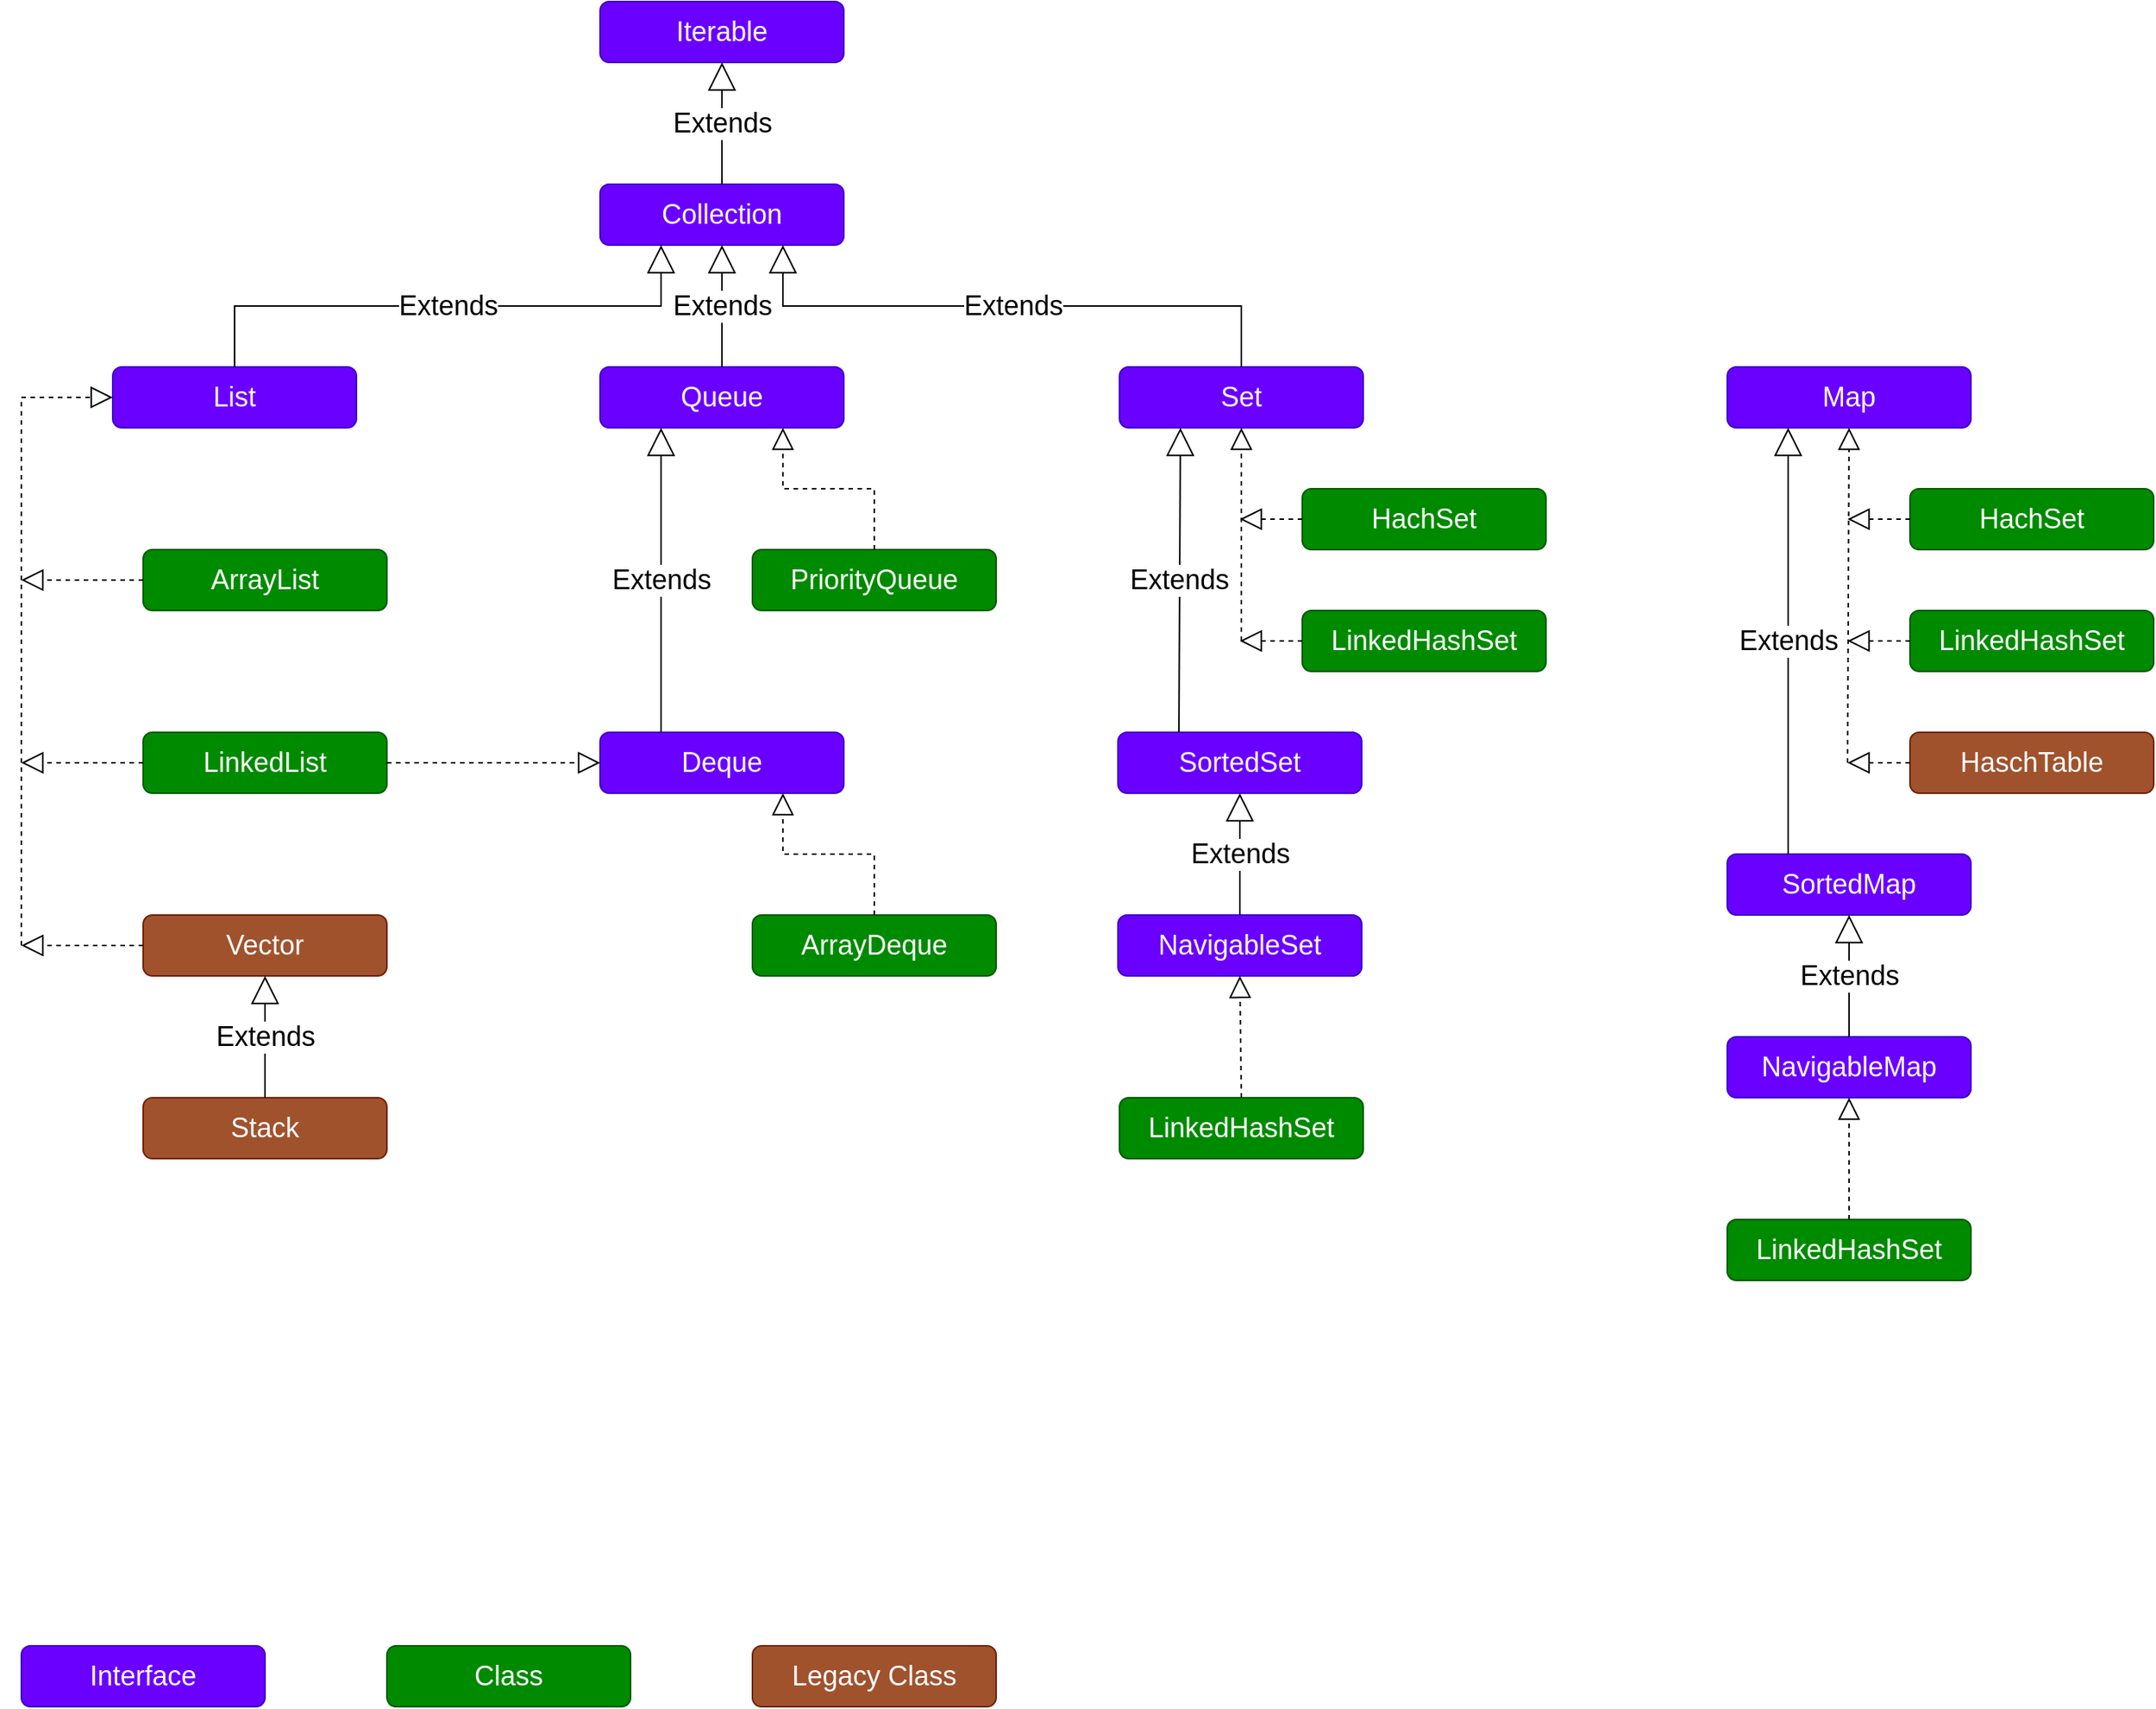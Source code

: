 <mxfile version="20.5.3" type="embed"><diagram id="23iRSUPoRavnBvh4doch" name="Page-1"><mxGraphModel dx="1002" dy="609" grid="1" gridSize="10" guides="1" tooltips="1" connect="1" arrows="1" fold="1" page="0" pageScale="1" pageWidth="827" pageHeight="1169" math="0" shadow="0"><root><mxCell id="0"/><mxCell id="1" parent="0"/><mxCell id="2" value="&lt;font style=&quot;font-size: 18px;&quot;&gt;Iterable&lt;/font&gt;" style="rounded=1;whiteSpace=wrap;html=1;fillColor=#6a00ff;fontColor=#ffffff;strokeColor=#3700CC;" vertex="1" parent="1"><mxGeometry x="460" y="80" width="160" height="40" as="geometry"/></mxCell><mxCell id="3" value="&lt;font style=&quot;font-size: 18px;&quot;&gt;Collection&lt;/font&gt;" style="rounded=1;whiteSpace=wrap;html=1;fillColor=#6a00ff;fontColor=#ffffff;strokeColor=#3700CC;" vertex="1" parent="1"><mxGeometry x="460" y="200" width="160" height="40" as="geometry"/></mxCell><mxCell id="4" value="&lt;font style=&quot;font-size: 18px;&quot;&gt;Interface&lt;/font&gt;" style="rounded=1;whiteSpace=wrap;html=1;fillColor=#6a00ff;fontColor=#ffffff;strokeColor=#3700CC;" vertex="1" parent="1"><mxGeometry x="80" y="1160" width="160" height="40" as="geometry"/></mxCell><mxCell id="5" value="Extends" style="endArrow=block;endSize=16;endFill=0;html=1;rounded=0;fontSize=18;exitX=0.5;exitY=0;exitDx=0;exitDy=0;entryX=0.5;entryY=1;entryDx=0;entryDy=0;" edge="1" parent="1" source="3" target="2"><mxGeometry width="160" relative="1" as="geometry"><mxPoint x="120" y="190" as="sourcePoint"/><mxPoint x="230" y="370" as="targetPoint"/></mxGeometry></mxCell><mxCell id="6" value="&lt;font style=&quot;font-size: 18px;&quot;&gt;List&lt;/font&gt;" style="rounded=1;whiteSpace=wrap;html=1;fillColor=#6a00ff;fontColor=#ffffff;strokeColor=#3700CC;" vertex="1" parent="1"><mxGeometry x="140" y="320" width="160" height="40" as="geometry"/></mxCell><mxCell id="7" value="&lt;span style=&quot;font-size: 18px;&quot;&gt;Queue&lt;/span&gt;" style="rounded=1;whiteSpace=wrap;html=1;fillColor=#6a00ff;fontColor=#ffffff;strokeColor=#3700CC;" vertex="1" parent="1"><mxGeometry x="460" y="320" width="160" height="40" as="geometry"/></mxCell><mxCell id="8" value="&lt;font style=&quot;font-size: 18px;&quot;&gt;Set&lt;/font&gt;" style="rounded=1;whiteSpace=wrap;html=1;fillColor=#6a00ff;fontColor=#ffffff;strokeColor=#3700CC;" vertex="1" parent="1"><mxGeometry x="801" y="320" width="160" height="40" as="geometry"/></mxCell><mxCell id="9" value="&lt;font style=&quot;font-size: 18px;&quot;&gt;Class&lt;/font&gt;" style="rounded=1;whiteSpace=wrap;html=1;fillColor=#008a00;fontColor=#ffffff;strokeColor=#005700;" vertex="1" parent="1"><mxGeometry x="320" y="1160" width="160" height="40" as="geometry"/></mxCell><mxCell id="11" value="&lt;font style=&quot;font-size: 18px;&quot;&gt;Legacy Class&lt;/font&gt;" style="rounded=1;whiteSpace=wrap;html=1;fillColor=#a0522d;fontColor=#ffffff;strokeColor=#6D1F00;" vertex="1" parent="1"><mxGeometry x="560" y="1160" width="160" height="40" as="geometry"/></mxCell><mxCell id="13" value="&lt;font style=&quot;font-size: 18px;&quot;&gt;ArrayList&lt;/font&gt;" style="rounded=1;whiteSpace=wrap;html=1;fillColor=#008a00;fontColor=#ffffff;strokeColor=#005700;" vertex="1" parent="1"><mxGeometry x="160" y="440" width="160" height="40" as="geometry"/></mxCell><mxCell id="14" value="&lt;font style=&quot;font-size: 18px;&quot;&gt;LinkedList&lt;/font&gt;" style="rounded=1;whiteSpace=wrap;html=1;fillColor=#008a00;fontColor=#ffffff;strokeColor=#005700;" vertex="1" parent="1"><mxGeometry x="160" y="560" width="160" height="40" as="geometry"/></mxCell><mxCell id="15" value="&lt;font style=&quot;font-size: 18px;&quot;&gt;Vector&lt;/font&gt;" style="rounded=1;whiteSpace=wrap;html=1;fillColor=#a0522d;fontColor=#ffffff;strokeColor=#6D1F00;" vertex="1" parent="1"><mxGeometry x="160" y="680" width="160" height="40" as="geometry"/></mxCell><mxCell id="16" value="&lt;font style=&quot;font-size: 18px;&quot;&gt;Stack&lt;/font&gt;" style="rounded=1;whiteSpace=wrap;html=1;fillColor=#a0522d;fontColor=#ffffff;strokeColor=#6D1F00;" vertex="1" parent="1"><mxGeometry x="160" y="800" width="160" height="40" as="geometry"/></mxCell><mxCell id="17" value="" style="endArrow=block;dashed=1;endFill=0;endSize=12;html=1;rounded=0;fontSize=18;entryX=0;entryY=0.5;entryDx=0;entryDy=0;edgeStyle=orthogonalEdgeStyle;" edge="1" parent="1" target="6"><mxGeometry width="160" relative="1" as="geometry"><mxPoint x="80" y="700" as="sourcePoint"/><mxPoint x="530" y="680" as="targetPoint"/><Array as="points"><mxPoint x="80" y="540"/><mxPoint x="80" y="340"/></Array></mxGeometry></mxCell><mxCell id="18" value="&lt;span style=&quot;font-size: 18px;&quot;&gt;Deque&lt;br&gt;&lt;/span&gt;" style="rounded=1;whiteSpace=wrap;html=1;fillColor=#6a00ff;fontColor=#ffffff;strokeColor=#3700CC;" vertex="1" parent="1"><mxGeometry x="460" y="560" width="160" height="40" as="geometry"/></mxCell><mxCell id="19" value="&lt;font style=&quot;font-size: 18px;&quot;&gt;ArrayDeque&lt;/font&gt;" style="rounded=1;whiteSpace=wrap;html=1;fillColor=#008a00;fontColor=#ffffff;strokeColor=#005700;" vertex="1" parent="1"><mxGeometry x="560" y="680" width="160" height="40" as="geometry"/></mxCell><mxCell id="20" value="&lt;font style=&quot;font-size: 18px;&quot;&gt;PriorityQueue&lt;/font&gt;" style="rounded=1;whiteSpace=wrap;html=1;fillColor=#008a00;fontColor=#ffffff;strokeColor=#005700;" vertex="1" parent="1"><mxGeometry x="560" y="440" width="160" height="40" as="geometry"/></mxCell><mxCell id="21" value="Extends" style="endArrow=block;endSize=16;endFill=0;html=1;rounded=0;fontSize=18;exitX=0.5;exitY=0;exitDx=0;exitDy=0;entryX=0.5;entryY=1;entryDx=0;entryDy=0;" edge="1" parent="1" source="16" target="15"><mxGeometry width="160" relative="1" as="geometry"><mxPoint x="340" y="620" as="sourcePoint"/><mxPoint x="500" y="620" as="targetPoint"/></mxGeometry></mxCell><mxCell id="23" value="" style="endArrow=block;dashed=1;endFill=0;endSize=12;html=1;rounded=0;fontSize=18;exitX=0;exitY=0.5;exitDx=0;exitDy=0;" edge="1" parent="1" source="13"><mxGeometry width="160" relative="1" as="geometry"><mxPoint x="120" y="490" as="sourcePoint"/><mxPoint x="80" y="460" as="targetPoint"/></mxGeometry></mxCell><mxCell id="24" value="" style="endArrow=block;dashed=1;endFill=0;endSize=12;html=1;rounded=0;fontSize=18;exitX=0;exitY=0.5;exitDx=0;exitDy=0;" edge="1" parent="1" source="14"><mxGeometry width="160" relative="1" as="geometry"><mxPoint x="120" y="490" as="sourcePoint"/><mxPoint x="80" y="580" as="targetPoint"/></mxGeometry></mxCell><mxCell id="25" value="" style="endArrow=block;dashed=1;endFill=0;endSize=12;html=1;rounded=0;fontSize=18;exitX=0;exitY=0.5;exitDx=0;exitDy=0;" edge="1" parent="1" source="15"><mxGeometry width="160" relative="1" as="geometry"><mxPoint x="240" y="640" as="sourcePoint"/><mxPoint x="80" y="700" as="targetPoint"/></mxGeometry></mxCell><mxCell id="26" value="Extends" style="endArrow=block;endSize=16;endFill=0;html=1;rounded=0;fontSize=18;exitX=0.25;exitY=0;exitDx=0;exitDy=0;entryX=0.25;entryY=1;entryDx=0;entryDy=0;" edge="1" parent="1" source="18" target="7"><mxGeometry width="160" relative="1" as="geometry"><mxPoint x="460" y="430" as="sourcePoint"/><mxPoint x="620" y="430" as="targetPoint"/></mxGeometry></mxCell><mxCell id="27" value="" style="endArrow=block;dashed=1;endFill=0;endSize=12;html=1;rounded=0;fontSize=18;exitX=0.5;exitY=0;exitDx=0;exitDy=0;entryX=0.75;entryY=1;entryDx=0;entryDy=0;edgeStyle=orthogonalEdgeStyle;" edge="1" parent="1" source="20" target="7"><mxGeometry width="160" relative="1" as="geometry"><mxPoint x="460" y="430" as="sourcePoint"/><mxPoint x="620" y="430" as="targetPoint"/></mxGeometry></mxCell><mxCell id="28" value="" style="endArrow=block;dashed=1;endFill=0;endSize=12;html=1;rounded=0;fontSize=18;exitX=1;exitY=0.5;exitDx=0;exitDy=0;entryX=0;entryY=0.5;entryDx=0;entryDy=0;" edge="1" parent="1" source="14" target="18"><mxGeometry width="160" relative="1" as="geometry"><mxPoint x="470" y="590" as="sourcePoint"/><mxPoint x="630" y="590" as="targetPoint"/></mxGeometry></mxCell><mxCell id="31" value="Extends" style="endArrow=block;endSize=16;endFill=0;html=1;rounded=0;fontSize=18;exitX=0.5;exitY=0;exitDx=0;exitDy=0;entryX=0.25;entryY=1;entryDx=0;entryDy=0;edgeStyle=orthogonalEdgeStyle;" edge="1" parent="1" source="6" target="3"><mxGeometry width="160" relative="1" as="geometry"><mxPoint x="440" y="330" as="sourcePoint"/><mxPoint x="600" y="330" as="targetPoint"/></mxGeometry></mxCell><mxCell id="32" value="Extends" style="endArrow=block;endSize=16;endFill=0;html=1;rounded=0;fontSize=18;exitX=0.5;exitY=0;exitDx=0;exitDy=0;entryX=0.5;entryY=1;entryDx=0;entryDy=0;" edge="1" parent="1" source="7" target="3"><mxGeometry width="160" relative="1" as="geometry"><mxPoint x="440" y="330" as="sourcePoint"/><mxPoint x="600" y="330" as="targetPoint"/></mxGeometry></mxCell><mxCell id="33" value="Extends" style="endArrow=block;endSize=16;endFill=0;html=1;rounded=0;fontSize=18;entryX=0.75;entryY=1;entryDx=0;entryDy=0;exitX=0.5;exitY=0;exitDx=0;exitDy=0;edgeStyle=orthogonalEdgeStyle;" edge="1" parent="1" source="8" target="3"><mxGeometry width="160" relative="1" as="geometry"><mxPoint x="700" y="290" as="sourcePoint"/><mxPoint x="860" y="290" as="targetPoint"/></mxGeometry></mxCell><mxCell id="34" value="&lt;font style=&quot;font-size: 18px;&quot;&gt;SortedSet&lt;/font&gt;" style="rounded=1;whiteSpace=wrap;html=1;fillColor=#6a00ff;fontColor=#ffffff;strokeColor=#3700CC;" vertex="1" parent="1"><mxGeometry x="800" y="560" width="160" height="40" as="geometry"/></mxCell><mxCell id="35" value="&lt;font style=&quot;font-size: 18px;&quot;&gt;NavigableSet&lt;/font&gt;" style="rounded=1;whiteSpace=wrap;html=1;fillColor=#6a00ff;fontColor=#ffffff;strokeColor=#3700CC;" vertex="1" parent="1"><mxGeometry x="800" y="680" width="160" height="40" as="geometry"/></mxCell><mxCell id="36" value="&lt;font style=&quot;font-size: 18px;&quot;&gt;HachSet&lt;/font&gt;" style="rounded=1;whiteSpace=wrap;html=1;fillColor=#008a00;fontColor=#ffffff;strokeColor=#005700;" vertex="1" parent="1"><mxGeometry x="921" y="400" width="160" height="40" as="geometry"/></mxCell><mxCell id="37" value="&lt;span style=&quot;font-size: 18px;&quot;&gt;LinkedHashSet&lt;/span&gt;" style="rounded=1;whiteSpace=wrap;html=1;fillColor=#008a00;fontColor=#ffffff;strokeColor=#005700;" vertex="1" parent="1"><mxGeometry x="921" y="480" width="160" height="40" as="geometry"/></mxCell><mxCell id="38" value="" style="endArrow=block;dashed=1;endFill=0;endSize=12;html=1;rounded=0;fontSize=18;entryX=0.5;entryY=1;entryDx=0;entryDy=0;" edge="1" parent="1" target="8"><mxGeometry width="160" relative="1" as="geometry"><mxPoint x="881" y="500" as="sourcePoint"/><mxPoint x="900" y="530" as="targetPoint"/></mxGeometry></mxCell><mxCell id="39" value="" style="endArrow=block;dashed=1;endFill=0;endSize=12;html=1;rounded=0;fontSize=18;exitX=0;exitY=0.5;exitDx=0;exitDy=0;" edge="1" parent="1" source="37"><mxGeometry width="160" relative="1" as="geometry"><mxPoint x="770" y="490" as="sourcePoint"/><mxPoint x="880" y="500" as="targetPoint"/></mxGeometry></mxCell><mxCell id="40" value="" style="endArrow=block;dashed=1;endFill=0;endSize=12;html=1;rounded=0;fontSize=18;exitX=0;exitY=0.5;exitDx=0;exitDy=0;" edge="1" parent="1" source="36"><mxGeometry width="160" relative="1" as="geometry"><mxPoint x="770" y="490" as="sourcePoint"/><mxPoint x="880" y="420" as="targetPoint"/></mxGeometry></mxCell><mxCell id="41" value="Extends" style="endArrow=block;endSize=16;endFill=0;html=1;rounded=0;fontSize=18;exitX=0.25;exitY=0;exitDx=0;exitDy=0;entryX=0.25;entryY=1;entryDx=0;entryDy=0;" edge="1" parent="1" source="34" target="8"><mxGeometry width="160" relative="1" as="geometry"><mxPoint x="770" y="490" as="sourcePoint"/><mxPoint x="930" y="490" as="targetPoint"/></mxGeometry></mxCell><mxCell id="42" value="Extends" style="endArrow=block;endSize=16;endFill=0;html=1;rounded=0;fontSize=18;exitX=0.5;exitY=0;exitDx=0;exitDy=0;entryX=0.5;entryY=1;entryDx=0;entryDy=0;" edge="1" parent="1" source="35" target="34"><mxGeometry width="160" relative="1" as="geometry"><mxPoint x="860" y="710" as="sourcePoint"/><mxPoint x="1020" y="710" as="targetPoint"/></mxGeometry></mxCell><mxCell id="43" value="&lt;span style=&quot;font-size: 18px;&quot;&gt;LinkedHashSet&lt;/span&gt;" style="rounded=1;whiteSpace=wrap;html=1;fillColor=#008a00;fontColor=#ffffff;strokeColor=#005700;" vertex="1" parent="1"><mxGeometry x="801" y="800" width="160" height="40" as="geometry"/></mxCell><mxCell id="44" value="" style="endArrow=block;dashed=1;endFill=0;endSize=12;html=1;rounded=0;fontSize=18;exitX=0.5;exitY=0;exitDx=0;exitDy=0;entryX=0.5;entryY=1;entryDx=0;entryDy=0;" edge="1" parent="1" source="43" target="35"><mxGeometry width="160" relative="1" as="geometry"><mxPoint x="860" y="710" as="sourcePoint"/><mxPoint x="1020" y="710" as="targetPoint"/></mxGeometry></mxCell><mxCell id="45" value="&lt;font style=&quot;font-size: 18px;&quot;&gt;Map&lt;/font&gt;" style="rounded=1;whiteSpace=wrap;html=1;fillColor=#6a00ff;fontColor=#ffffff;strokeColor=#3700CC;" vertex="1" parent="1"><mxGeometry x="1200" y="320" width="160" height="40" as="geometry"/></mxCell><mxCell id="46" value="&lt;font style=&quot;font-size: 18px;&quot;&gt;HachSet&lt;/font&gt;" style="rounded=1;whiteSpace=wrap;html=1;fillColor=#008a00;fontColor=#ffffff;strokeColor=#005700;" vertex="1" parent="1"><mxGeometry x="1320" y="400" width="160" height="40" as="geometry"/></mxCell><mxCell id="47" value="&lt;span style=&quot;font-size: 18px;&quot;&gt;LinkedHashSet&lt;/span&gt;" style="rounded=1;whiteSpace=wrap;html=1;fillColor=#008a00;fontColor=#ffffff;strokeColor=#005700;" vertex="1" parent="1"><mxGeometry x="1320" y="480" width="160" height="40" as="geometry"/></mxCell><mxCell id="48" value="&lt;font style=&quot;font-size: 18px;&quot;&gt;HaschTable&lt;/font&gt;" style="rounded=1;whiteSpace=wrap;html=1;fillColor=#a0522d;fontColor=#ffffff;strokeColor=#6D1F00;" vertex="1" parent="1"><mxGeometry x="1320" y="560" width="160" height="40" as="geometry"/></mxCell><mxCell id="49" value="" style="endArrow=block;dashed=1;endFill=0;endSize=12;html=1;rounded=0;fontSize=18;entryX=0.5;entryY=1;entryDx=0;entryDy=0;" edge="1" parent="1" target="45"><mxGeometry width="160" relative="1" as="geometry"><mxPoint x="1279" y="580" as="sourcePoint"/><mxPoint x="1229" y="490" as="targetPoint"/></mxGeometry></mxCell><mxCell id="50" value="" style="endArrow=block;dashed=1;endFill=0;endSize=12;html=1;rounded=0;fontSize=18;exitX=0;exitY=0.5;exitDx=0;exitDy=0;" edge="1" parent="1" source="46"><mxGeometry width="160" relative="1" as="geometry"><mxPoint x="1219" y="510" as="sourcePoint"/><mxPoint x="1279" y="420" as="targetPoint"/></mxGeometry></mxCell><mxCell id="51" value="" style="endArrow=block;dashed=1;endFill=0;endSize=12;html=1;rounded=0;fontSize=18;exitX=0;exitY=0.5;exitDx=0;exitDy=0;" edge="1" parent="1" source="47"><mxGeometry width="160" relative="1" as="geometry"><mxPoint x="1209" y="520" as="sourcePoint"/><mxPoint x="1279" y="500" as="targetPoint"/></mxGeometry></mxCell><mxCell id="52" value="" style="endArrow=block;dashed=1;endFill=0;endSize=12;html=1;rounded=0;fontSize=18;exitX=0;exitY=0.5;exitDx=0;exitDy=0;" edge="1" parent="1" source="48"><mxGeometry width="160" relative="1" as="geometry"><mxPoint x="1129" y="520" as="sourcePoint"/><mxPoint x="1279" y="580" as="targetPoint"/></mxGeometry></mxCell><mxCell id="53" value="&lt;font style=&quot;font-size: 18px;&quot;&gt;SortedMap&lt;/font&gt;" style="rounded=1;whiteSpace=wrap;html=1;fillColor=#6a00ff;fontColor=#ffffff;strokeColor=#3700CC;" vertex="1" parent="1"><mxGeometry x="1200" y="640" width="160" height="40" as="geometry"/></mxCell><mxCell id="54" value="Extends" style="endArrow=block;endSize=16;endFill=0;html=1;rounded=0;fontSize=18;exitX=0.25;exitY=0;exitDx=0;exitDy=0;entryX=0.25;entryY=1;entryDx=0;entryDy=0;" edge="1" parent="1" source="53" target="45"><mxGeometry width="160" relative="1" as="geometry"><mxPoint x="979" y="590" as="sourcePoint"/><mxPoint x="1139" y="590" as="targetPoint"/></mxGeometry></mxCell><mxCell id="55" value="&lt;font style=&quot;font-size: 18px;&quot;&gt;NavigableMap&lt;/font&gt;" style="rounded=1;whiteSpace=wrap;html=1;fillColor=#6a00ff;fontColor=#ffffff;strokeColor=#3700CC;" vertex="1" parent="1"><mxGeometry x="1200" y="760" width="160" height="40" as="geometry"/></mxCell><mxCell id="56" value="Extends" style="endArrow=block;endSize=16;endFill=0;html=1;rounded=0;fontSize=18;exitX=0.5;exitY=0;exitDx=0;exitDy=0;entryX=0.5;entryY=1;entryDx=0;entryDy=0;" edge="1" parent="1" source="55" target="53"><mxGeometry width="160" relative="1" as="geometry"><mxPoint x="1179" y="700" as="sourcePoint"/><mxPoint x="1339" y="700" as="targetPoint"/></mxGeometry></mxCell><mxCell id="57" value="&lt;span style=&quot;font-size: 18px;&quot;&gt;LinkedHashSet&lt;/span&gt;" style="rounded=1;whiteSpace=wrap;html=1;fillColor=#008a00;fontColor=#ffffff;strokeColor=#005700;" vertex="1" parent="1"><mxGeometry x="1200" y="880" width="160" height="40" as="geometry"/></mxCell><mxCell id="60" value="" style="endArrow=block;dashed=1;endFill=0;endSize=12;html=1;rounded=0;fontSize=18;exitX=0.5;exitY=0;exitDx=0;exitDy=0;entryX=0.5;entryY=1;entryDx=0;entryDy=0;" edge="1" parent="1" source="57" target="55"><mxGeometry width="160" relative="1" as="geometry"><mxPoint x="1099" y="790" as="sourcePoint"/><mxPoint x="1259" y="790" as="targetPoint"/></mxGeometry></mxCell><mxCell id="61" value="" style="endArrow=block;dashed=1;endFill=0;endSize=12;html=1;rounded=0;fontSize=18;exitX=0.5;exitY=0;exitDx=0;exitDy=0;entryX=0.75;entryY=1;entryDx=0;entryDy=0;edgeStyle=orthogonalEdgeStyle;" edge="1" parent="1" source="19" target="18"><mxGeometry width="160" relative="1" as="geometry"><mxPoint x="650" y="450" as="sourcePoint"/><mxPoint x="590" y="370" as="targetPoint"/></mxGeometry></mxCell></root></mxGraphModel></diagram></mxfile>